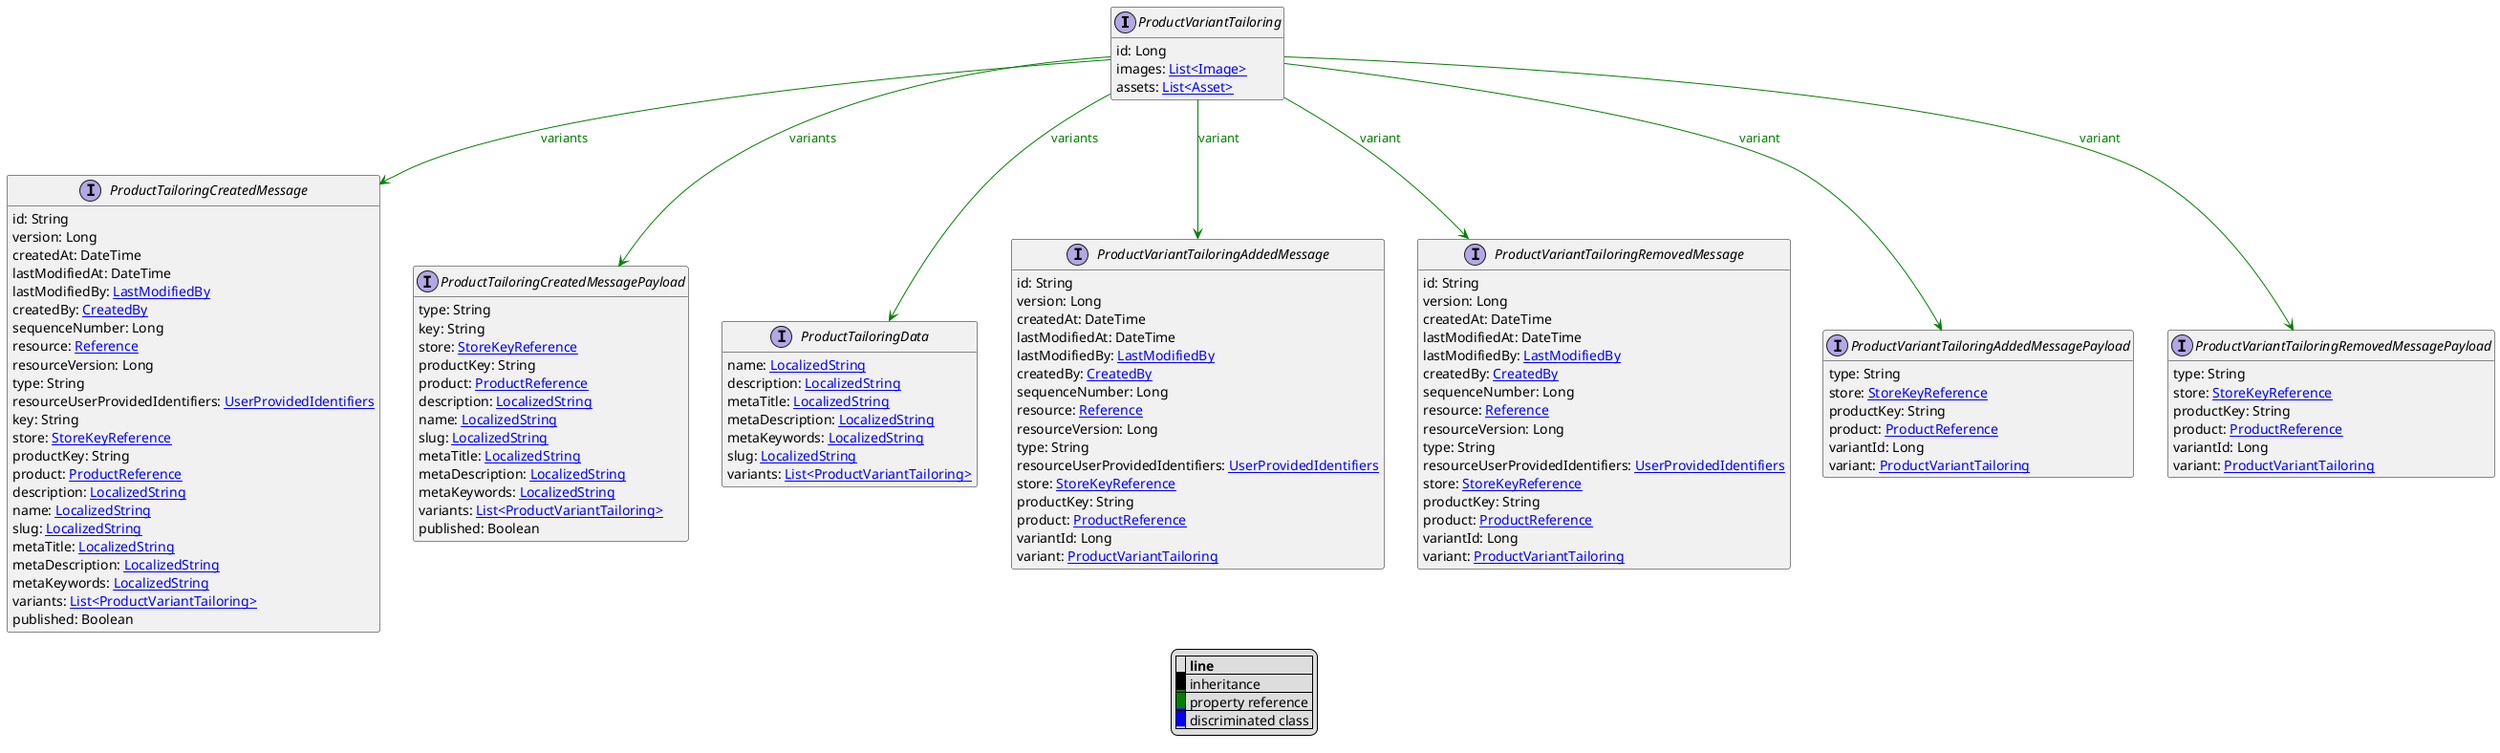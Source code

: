 @startuml

hide empty fields
hide empty methods
legend
|= |= line |
|<back:black>   </back>| inheritance |
|<back:green>   </back>| property reference |
|<back:blue>   </back>| discriminated class |
endlegend
interface ProductVariantTailoring [[ProductVariantTailoring.svg]]  {
    id: Long
    images: [[Image.svg List<Image>]]
    assets: [[Asset.svg List<Asset>]]
}



interface ProductTailoringCreatedMessage [[ProductTailoringCreatedMessage.svg]]  {
    id: String
    version: Long
    createdAt: DateTime
    lastModifiedAt: DateTime
    lastModifiedBy: [[LastModifiedBy.svg LastModifiedBy]]
    createdBy: [[CreatedBy.svg CreatedBy]]
    sequenceNumber: Long
    resource: [[Reference.svg Reference]]
    resourceVersion: Long
    type: String
    resourceUserProvidedIdentifiers: [[UserProvidedIdentifiers.svg UserProvidedIdentifiers]]
    key: String
    store: [[StoreKeyReference.svg StoreKeyReference]]
    productKey: String
    product: [[ProductReference.svg ProductReference]]
    description: [[LocalizedString.svg LocalizedString]]
    name: [[LocalizedString.svg LocalizedString]]
    slug: [[LocalizedString.svg LocalizedString]]
    metaTitle: [[LocalizedString.svg LocalizedString]]
    metaDescription: [[LocalizedString.svg LocalizedString]]
    metaKeywords: [[LocalizedString.svg LocalizedString]]
    variants: [[ProductVariantTailoring.svg List<ProductVariantTailoring>]]
    published: Boolean
}
interface ProductTailoringCreatedMessagePayload [[ProductTailoringCreatedMessagePayload.svg]]  {
    type: String
    key: String
    store: [[StoreKeyReference.svg StoreKeyReference]]
    productKey: String
    product: [[ProductReference.svg ProductReference]]
    description: [[LocalizedString.svg LocalizedString]]
    name: [[LocalizedString.svg LocalizedString]]
    slug: [[LocalizedString.svg LocalizedString]]
    metaTitle: [[LocalizedString.svg LocalizedString]]
    metaDescription: [[LocalizedString.svg LocalizedString]]
    metaKeywords: [[LocalizedString.svg LocalizedString]]
    variants: [[ProductVariantTailoring.svg List<ProductVariantTailoring>]]
    published: Boolean
}
interface ProductTailoringData [[ProductTailoringData.svg]]  {
    name: [[LocalizedString.svg LocalizedString]]
    description: [[LocalizedString.svg LocalizedString]]
    metaTitle: [[LocalizedString.svg LocalizedString]]
    metaDescription: [[LocalizedString.svg LocalizedString]]
    metaKeywords: [[LocalizedString.svg LocalizedString]]
    slug: [[LocalizedString.svg LocalizedString]]
    variants: [[ProductVariantTailoring.svg List<ProductVariantTailoring>]]
}
interface ProductVariantTailoringAddedMessage [[ProductVariantTailoringAddedMessage.svg]]  {
    id: String
    version: Long
    createdAt: DateTime
    lastModifiedAt: DateTime
    lastModifiedBy: [[LastModifiedBy.svg LastModifiedBy]]
    createdBy: [[CreatedBy.svg CreatedBy]]
    sequenceNumber: Long
    resource: [[Reference.svg Reference]]
    resourceVersion: Long
    type: String
    resourceUserProvidedIdentifiers: [[UserProvidedIdentifiers.svg UserProvidedIdentifiers]]
    store: [[StoreKeyReference.svg StoreKeyReference]]
    productKey: String
    product: [[ProductReference.svg ProductReference]]
    variantId: Long
    variant: [[ProductVariantTailoring.svg ProductVariantTailoring]]
}
interface ProductVariantTailoringRemovedMessage [[ProductVariantTailoringRemovedMessage.svg]]  {
    id: String
    version: Long
    createdAt: DateTime
    lastModifiedAt: DateTime
    lastModifiedBy: [[LastModifiedBy.svg LastModifiedBy]]
    createdBy: [[CreatedBy.svg CreatedBy]]
    sequenceNumber: Long
    resource: [[Reference.svg Reference]]
    resourceVersion: Long
    type: String
    resourceUserProvidedIdentifiers: [[UserProvidedIdentifiers.svg UserProvidedIdentifiers]]
    store: [[StoreKeyReference.svg StoreKeyReference]]
    productKey: String
    product: [[ProductReference.svg ProductReference]]
    variantId: Long
    variant: [[ProductVariantTailoring.svg ProductVariantTailoring]]
}
interface ProductVariantTailoringAddedMessagePayload [[ProductVariantTailoringAddedMessagePayload.svg]]  {
    type: String
    store: [[StoreKeyReference.svg StoreKeyReference]]
    productKey: String
    product: [[ProductReference.svg ProductReference]]
    variantId: Long
    variant: [[ProductVariantTailoring.svg ProductVariantTailoring]]
}
interface ProductVariantTailoringRemovedMessagePayload [[ProductVariantTailoringRemovedMessagePayload.svg]]  {
    type: String
    store: [[StoreKeyReference.svg StoreKeyReference]]
    productKey: String
    product: [[ProductReference.svg ProductReference]]
    variantId: Long
    variant: [[ProductVariantTailoring.svg ProductVariantTailoring]]
}

ProductVariantTailoring --> ProductTailoringCreatedMessage #green;text:green : "variants"
ProductVariantTailoring --> ProductTailoringCreatedMessagePayload #green;text:green : "variants"
ProductVariantTailoring --> ProductTailoringData #green;text:green : "variants"
ProductVariantTailoring --> ProductVariantTailoringAddedMessage #green;text:green : "variant"
ProductVariantTailoring --> ProductVariantTailoringRemovedMessage #green;text:green : "variant"
ProductVariantTailoring --> ProductVariantTailoringAddedMessagePayload #green;text:green : "variant"
ProductVariantTailoring --> ProductVariantTailoringRemovedMessagePayload #green;text:green : "variant"
@enduml
